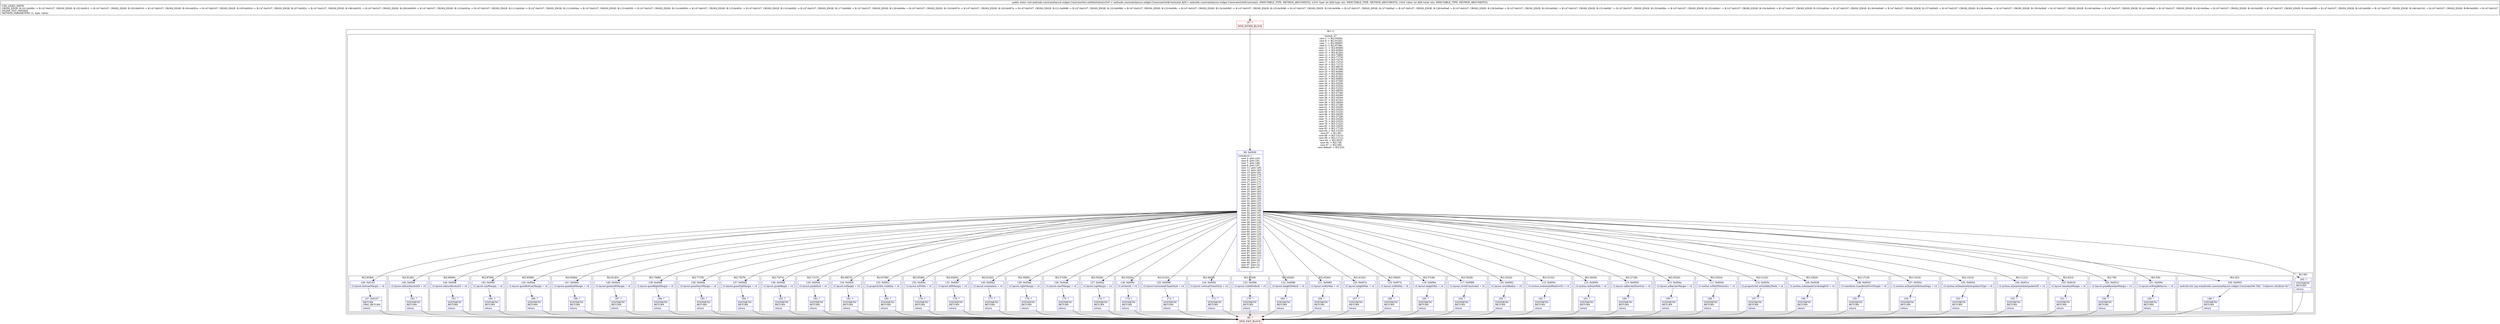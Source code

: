 digraph "CFG forandroidx.constraintlayout.widget.ConstraintSet.setDeltaValue(Landroidx\/constraintlayout\/widget\/ConstraintSet$Constraint;II)V" {
subgraph cluster_Region_1706098548 {
label = "R(1:1)";
node [shape=record,color=blue];
subgraph cluster_SwitchRegion_510970892 {
label = "Switch: 47
 case 2 -> R(2:93|94)
 case 6 -> R(2:91|92)
 case 7 -> R(2:89|90)
 case 8 -> R(2:87|88)
 case 11 -> R(2:85|86)
 case 12 -> R(2:83|84)
 case 13 -> R(2:81|82)
 case 14 -> R(2:79|80)
 case 15 -> R(2:77|78)
 case 16 -> R(2:75|76)
 case 17 -> R(2:73|74)
 case 18 -> R(2:71|72)
 case 21 -> R(2:69|70)
 case 22 -> R(2:67|68)
 case 23 -> R(2:65|66)
 case 24 -> R(2:63|64)
 case 27 -> R(2:61|62)
 case 28 -> R(2:59|60)
 case 31 -> R(2:57|58)
 case 34 -> R(2:55|56)
 case 38 -> R(2:53|54)
 case 41 -> R(2:51|52)
 case 42 -> R(2:49|50)
 case 54 -> R(2:47|48)
 case 55 -> R(2:45|46)
 case 56 -> R(2:43|44)
 case 57 -> R(2:41|42)
 case 58 -> R(2:39|40)
 case 59 -> R(2:37|38)
 case 61 -> R(2:35|36)
 case 62 -> R(2:33|34)
 case 64 -> R(2:31|32)
 case 66 -> R(2:29|30)
 case 72 -> R(2:27|28)
 case 73 -> R(2:25|26)
 case 76 -> R(2:23|24)
 case 78 -> R(2:21|22)
 case 82 -> R(2:19|20)
 case 83 -> R(2:17|18)
 case 84 -> R(2:15|16)
 case 87 -> R(1:95)
 case 88 -> R(2:13|14)
 case 89 -> R(2:11|12)
 case 93 -> R(2:9|10)
 case 94 -> R(2:7|8)
 case 97 -> R(2:5|6)
 case default -> R(2:2|3)";
node [shape=record,color=blue];
Node_99 [shape=record,label="{99\:\ 0x0000|switch(r3) \{\l    case 2: goto L93;\l    case 6: goto L91;\l    case 7: goto L89;\l    case 8: goto L87;\l    case 11: goto L85;\l    case 12: goto L83;\l    case 13: goto L81;\l    case 14: goto L79;\l    case 15: goto L77;\l    case 16: goto L75;\l    case 17: goto L73;\l    case 18: goto L71;\l    case 21: goto L69;\l    case 22: goto L67;\l    case 23: goto L65;\l    case 24: goto L63;\l    case 27: goto L61;\l    case 28: goto L59;\l    case 31: goto L57;\l    case 34: goto L55;\l    case 38: goto L53;\l    case 41: goto L51;\l    case 42: goto L49;\l    case 54: goto L47;\l    case 55: goto L45;\l    case 56: goto L43;\l    case 57: goto L41;\l    case 58: goto L39;\l    case 59: goto L37;\l    case 61: goto L35;\l    case 62: goto L33;\l    case 64: goto L31;\l    case 66: goto L29;\l    case 72: goto L27;\l    case 73: goto L25;\l    case 76: goto L23;\l    case 78: goto L21;\l    case 82: goto L19;\l    case 83: goto L17;\l    case 84: goto L15;\l    case 87: goto L95;\l    case 88: goto L13;\l    case 89: goto L11;\l    case 93: goto L9;\l    case 94: goto L7;\l    case 97: goto L5;\l    default: goto L2;\l\}\l}"];
subgraph cluster_Region_1580175855 {
label = "R(2:93|94)";
node [shape=record,color=blue];
Node_146 [shape=record,label="{146\:\ 0x0102|r2.layout.bottomMargin = r4\l}"];
Node_147 [shape=record,label="{147\:\ 0x0107|RETURN\lORIG_RETURN\l|return\l}"];
}
subgraph cluster_Region_1867465009 {
label = "R(2:91|92)";
node [shape=record,color=blue];
Node_145 [shape=record,label="{145\:\ 0x00fd|r2.layout.editorAbsoluteX = r4\l}"];
Node_192 [shape=record,label="{192\:\ ?|SYNTHETIC\lRETURN\l|return\l}"];
}
subgraph cluster_Region_224807155 {
label = "R(2:89|90)";
node [shape=record,color=blue];
Node_144 [shape=record,label="{144\:\ 0x00f8|r2.layout.editorAbsoluteY = r4\l}"];
Node_191 [shape=record,label="{191\:\ ?|SYNTHETIC\lRETURN\l|return\l}"];
}
subgraph cluster_Region_902488575 {
label = "R(2:87|88)";
node [shape=record,color=blue];
Node_143 [shape=record,label="{143\:\ 0x00f3|r2.layout.endMargin = r4\l}"];
Node_190 [shape=record,label="{190\:\ ?|SYNTHETIC\lRETURN\l|return\l}"];
}
subgraph cluster_Region_399027776 {
label = "R(2:85|86)";
node [shape=record,color=blue];
Node_142 [shape=record,label="{142\:\ 0x00ee|r2.layout.goneBottomMargin = r4\l}"];
Node_189 [shape=record,label="{189\:\ ?|SYNTHETIC\lRETURN\l|return\l}"];
}
subgraph cluster_Region_35337025 {
label = "R(2:83|84)";
node [shape=record,color=blue];
Node_141 [shape=record,label="{141\:\ 0x00e9|r2.layout.goneEndMargin = r4\l}"];
Node_188 [shape=record,label="{188\:\ ?|SYNTHETIC\lRETURN\l|return\l}"];
}
subgraph cluster_Region_1032176161 {
label = "R(2:81|82)";
node [shape=record,color=blue];
Node_140 [shape=record,label="{140\:\ 0x00e4|r2.layout.goneLeftMargin = r4\l}"];
Node_187 [shape=record,label="{187\:\ ?|SYNTHETIC\lRETURN\l|return\l}"];
}
subgraph cluster_Region_1596066167 {
label = "R(2:79|80)";
node [shape=record,color=blue];
Node_139 [shape=record,label="{139\:\ 0x00df|r2.layout.goneRightMargin = r4\l}"];
Node_186 [shape=record,label="{186\:\ ?|SYNTHETIC\lRETURN\l|return\l}"];
}
subgraph cluster_Region_222955133 {
label = "R(2:77|78)";
node [shape=record,color=blue];
Node_138 [shape=record,label="{138\:\ 0x00da|r2.layout.goneStartMargin = r4\l}"];
Node_185 [shape=record,label="{185\:\ ?|SYNTHETIC\lRETURN\l|return\l}"];
}
subgraph cluster_Region_1443937710 {
label = "R(2:75|76)";
node [shape=record,color=blue];
Node_137 [shape=record,label="{137\:\ 0x00d5|r2.layout.goneTopMargin = r4\l}"];
Node_184 [shape=record,label="{184\:\ ?|SYNTHETIC\lRETURN\l|return\l}"];
}
subgraph cluster_Region_1159199111 {
label = "R(2:73|74)";
node [shape=record,color=blue];
Node_136 [shape=record,label="{136\:\ 0x00d0|r2.layout.guideBegin = r4\l}"];
Node_183 [shape=record,label="{183\:\ ?|SYNTHETIC\lRETURN\l|return\l}"];
}
subgraph cluster_Region_179382755 {
label = "R(2:71|72)";
node [shape=record,color=blue];
Node_135 [shape=record,label="{135\:\ 0x00cb|r2.layout.guideEnd = r4\l}"];
Node_182 [shape=record,label="{182\:\ ?|SYNTHETIC\lRETURN\l|return\l}"];
}
subgraph cluster_Region_1469427494 {
label = "R(2:69|70)";
node [shape=record,color=blue];
Node_134 [shape=record,label="{134\:\ 0x00c6|r2.layout.mHeight = r4\l}"];
Node_181 [shape=record,label="{181\:\ ?|SYNTHETIC\lRETURN\l|return\l}"];
}
subgraph cluster_Region_71009719 {
label = "R(2:67|68)";
node [shape=record,color=blue];
Node_133 [shape=record,label="{133\:\ 0x00c1|r2.propertySet.visibility = r4\l}"];
Node_180 [shape=record,label="{180\:\ ?|SYNTHETIC\lRETURN\l|return\l}"];
}
subgraph cluster_Region_2115669878 {
label = "R(2:65|66)";
node [shape=record,color=blue];
Node_132 [shape=record,label="{132\:\ 0x00bc|r2.layout.mWidth = r4\l}"];
Node_179 [shape=record,label="{179\:\ ?|SYNTHETIC\lRETURN\l|return\l}"];
}
subgraph cluster_Region_2112311143 {
label = "R(2:63|64)";
node [shape=record,color=blue];
Node_131 [shape=record,label="{131\:\ 0x00b7|r2.layout.leftMargin = r4\l}"];
Node_178 [shape=record,label="{178\:\ ?|SYNTHETIC\lRETURN\l|return\l}"];
}
subgraph cluster_Region_124859234 {
label = "R(2:61|62)";
node [shape=record,color=blue];
Node_130 [shape=record,label="{130\:\ 0x00b2|r2.layout.orientation = r4\l}"];
Node_177 [shape=record,label="{177\:\ ?|SYNTHETIC\lRETURN\l|return\l}"];
}
subgraph cluster_Region_1597970438 {
label = "R(2:59|60)";
node [shape=record,color=blue];
Node_129 [shape=record,label="{129\:\ 0x00ad|r2.layout.rightMargin = r4\l}"];
Node_176 [shape=record,label="{176\:\ ?|SYNTHETIC\lRETURN\l|return\l}"];
}
subgraph cluster_Region_1978944936 {
label = "R(2:57|58)";
node [shape=record,color=blue];
Node_128 [shape=record,label="{128\:\ 0x00a8|r2.layout.startMargin = r4\l}"];
Node_175 [shape=record,label="{175\:\ ?|SYNTHETIC\lRETURN\l|return\l}"];
}
subgraph cluster_Region_841988102 {
label = "R(2:55|56)";
node [shape=record,color=blue];
Node_127 [shape=record,label="{127\:\ 0x00a2|r2.layout.topMargin = r4\l}"];
Node_174 [shape=record,label="{174\:\ ?|SYNTHETIC\lRETURN\l|return\l}"];
}
subgraph cluster_Region_1011574530 {
label = "R(2:53|54)";
node [shape=record,color=blue];
Node_126 [shape=record,label="{126\:\ 0x009e|r2.mViewId = r4\l}"];
Node_173 [shape=record,label="{173\:\ ?|SYNTHETIC\lRETURN\l|return\l}"];
}
subgraph cluster_Region_454277029 {
label = "R(2:51|52)";
node [shape=record,color=blue];
Node_125 [shape=record,label="{125\:\ 0x0098|r2.layout.horizontalChainStyle = r4\l}"];
Node_172 [shape=record,label="{172\:\ ?|SYNTHETIC\lRETURN\l|return\l}"];
}
subgraph cluster_Region_1289564258 {
label = "R(2:49|50)";
node [shape=record,color=blue];
Node_124 [shape=record,label="{124\:\ 0x0092|r2.layout.verticalChainStyle = r4\l}"];
Node_171 [shape=record,label="{171\:\ ?|SYNTHETIC\lRETURN\l|return\l}"];
}
subgraph cluster_Region_66932343 {
label = "R(2:47|48)";
node [shape=record,color=blue];
Node_123 [shape=record,label="{123\:\ 0x008c|r2.layout.widthDefault = r4\l}"];
Node_170 [shape=record,label="{170\:\ ?|SYNTHETIC\lRETURN\l|return\l}"];
}
subgraph cluster_Region_1693010557 {
label = "R(2:45|46)";
node [shape=record,color=blue];
Node_122 [shape=record,label="{122\:\ 0x0086|r2.layout.heightDefault = r4\l}"];
Node_169 [shape=record,label="{169\:\ ?|SYNTHETIC\lRETURN\l|return\l}"];
}
subgraph cluster_Region_1648457690 {
label = "R(2:43|44)";
node [shape=record,color=blue];
Node_121 [shape=record,label="{121\:\ 0x0080|r2.layout.widthMax = r4\l}"];
Node_168 [shape=record,label="{168\:\ ?|SYNTHETIC\lRETURN\l|return\l}"];
}
subgraph cluster_Region_1194984912 {
label = "R(2:41|42)";
node [shape=record,color=blue];
Node_120 [shape=record,label="{120\:\ 0x007a|r2.layout.heightMax = r4\l}"];
Node_167 [shape=record,label="{167\:\ ?|SYNTHETIC\lRETURN\l|return\l}"];
}
subgraph cluster_Region_777876918 {
label = "R(2:39|40)";
node [shape=record,color=blue];
Node_119 [shape=record,label="{119\:\ 0x0074|r2.layout.widthMin = r4\l}"];
Node_166 [shape=record,label="{166\:\ ?|SYNTHETIC\lRETURN\l|return\l}"];
}
subgraph cluster_Region_13203618 {
label = "R(2:37|38)";
node [shape=record,color=blue];
Node_118 [shape=record,label="{118\:\ 0x006e|r2.layout.heightMin = r4\l}"];
Node_165 [shape=record,label="{165\:\ ?|SYNTHETIC\lRETURN\l|return\l}"];
}
subgraph cluster_Region_1767846086 {
label = "R(2:35|36)";
node [shape=record,color=blue];
Node_117 [shape=record,label="{117\:\ 0x0068|r2.layout.circleConstraint = r4\l}"];
Node_164 [shape=record,label="{164\:\ ?|SYNTHETIC\lRETURN\l|return\l}"];
}
subgraph cluster_Region_2128395448 {
label = "R(2:33|34)";
node [shape=record,color=blue];
Node_116 [shape=record,label="{116\:\ 0x0062|r2.layout.circleRadius = r4\l}"];
Node_163 [shape=record,label="{163\:\ ?|SYNTHETIC\lRETURN\l|return\l}"];
}
subgraph cluster_Region_996771344 {
label = "R(2:31|32)";
node [shape=record,color=blue];
Node_115 [shape=record,label="{115\:\ 0x005c|r2.motion.mAnimateRelativeTo = r4\l}"];
Node_162 [shape=record,label="{162\:\ ?|SYNTHETIC\lRETURN\l|return\l}"];
}
subgraph cluster_Region_1890510263 {
label = "R(2:29|30)";
node [shape=record,color=blue];
Node_114 [shape=record,label="{114\:\ 0x0056|r2.motion.mDrawPath = r4\l}"];
Node_161 [shape=record,label="{161\:\ ?|SYNTHETIC\lRETURN\l|return\l}"];
}
subgraph cluster_Region_1617371748 {
label = "R(2:27|28)";
node [shape=record,color=blue];
Node_113 [shape=record,label="{113\:\ 0x0050|r2.layout.mBarrierDirection = r4\l}"];
Node_160 [shape=record,label="{160\:\ ?|SYNTHETIC\lRETURN\l|return\l}"];
}
subgraph cluster_Region_2076539820 {
label = "R(2:25|26)";
node [shape=record,color=blue];
Node_112 [shape=record,label="{112\:\ 0x004a|r2.layout.mBarrierMargin = r4\l}"];
Node_159 [shape=record,label="{159\:\ ?|SYNTHETIC\lRETURN\l|return\l}"];
}
subgraph cluster_Region_216738754 {
label = "R(2:23|24)";
node [shape=record,color=blue];
Node_111 [shape=record,label="{111\:\ 0x0044|r2.motion.mPathMotionArc = r4\l}"];
Node_158 [shape=record,label="{158\:\ ?|SYNTHETIC\lRETURN\l|return\l}"];
}
subgraph cluster_Region_200275125 {
label = "R(2:21|22)";
node [shape=record,color=blue];
Node_110 [shape=record,label="{110\:\ 0x003e|r2.propertySet.mVisibilityMode = r4\l}"];
Node_157 [shape=record,label="{157\:\ ?|SYNTHETIC\lRETURN\l|return\l}"];
}
subgraph cluster_Region_1380094894 {
label = "R(2:19|20)";
node [shape=record,color=blue];
Node_109 [shape=record,label="{109\:\ 0x0038|r2.motion.mAnimateCircleAngleTo = r4\l}"];
Node_156 [shape=record,label="{156\:\ ?|SYNTHETIC\lRETURN\l|return\l}"];
}
subgraph cluster_Region_34249297 {
label = "R(2:17|18)";
node [shape=record,color=blue];
Node_108 [shape=record,label="{108\:\ 0x0032|r2.transform.transformPivotTarget = r4\l}"];
Node_155 [shape=record,label="{155\:\ ?|SYNTHETIC\lRETURN\l|return\l}"];
}
subgraph cluster_Region_1474958569 {
label = "R(2:15|16)";
node [shape=record,color=blue];
Node_107 [shape=record,label="{107\:\ 0x002c|r2.motion.mQuantizeMotionSteps = r4\l}"];
Node_154 [shape=record,label="{154\:\ ?|SYNTHETIC\lRETURN\l|return\l}"];
}
subgraph cluster_Region_592709885 {
label = "R(1:95)";
node [shape=record,color=blue];
Node_193 [shape=record,label="{193\:\ ?|SYNTHETIC\lRETURN\l|return\l}"];
}
subgraph cluster_Region_1707942106 {
label = "R(2:13|14)";
node [shape=record,color=blue];
Node_105 [shape=record,label="{105\:\ 0x0024|r2.motion.mQuantizeInterpolatorType = r4\l}"];
Node_153 [shape=record,label="{153\:\ ?|SYNTHETIC\lRETURN\l|return\l}"];
}
subgraph cluster_Region_860091936 {
label = "R(2:11|12)";
node [shape=record,color=blue];
Node_104 [shape=record,label="{104\:\ 0x001e|r2.motion.mQuantizeInterpolatorID = r4\l}"];
Node_152 [shape=record,label="{152\:\ ?|SYNTHETIC\lRETURN\l|return\l}"];
}
subgraph cluster_Region_873067005 {
label = "R(2:9|10)";
node [shape=record,color=blue];
Node_103 [shape=record,label="{103\:\ 0x0018|r2.layout.baselineMargin = r4\l}"];
Node_151 [shape=record,label="{151\:\ ?|SYNTHETIC\lRETURN\l|return\l}"];
}
subgraph cluster_Region_924390497 {
label = "R(2:7|8)";
node [shape=record,color=blue];
Node_102 [shape=record,label="{102\:\ 0x0012|r2.layout.goneBaselineMargin = r4\l}"];
Node_150 [shape=record,label="{150\:\ ?|SYNTHETIC\lRETURN\l|return\l}"];
}
subgraph cluster_Region_996030888 {
label = "R(2:5|6)";
node [shape=record,color=blue];
Node_101 [shape=record,label="{101\:\ 0x000c|r2.layout.mWrapBehavior = r4\l}"];
Node_149 [shape=record,label="{149\:\ ?|SYNTHETIC\lRETURN\l|return\l}"];
}
subgraph cluster_Region_385890837 {
label = "R(2:2|3)";
node [shape=record,color=blue];
Node_100 [shape=record,label="{100\:\ 0x0003|android.util.Log.w(androidx.constraintlayout.widget.ConstraintSet.TAG, \"Unknown attribute 0x\")\l}"];
Node_148 [shape=record,label="{148\:\ ?|SYNTHETIC\lRETURN\l|return\l}"];
}
}
}
Node_97 [shape=record,color=red,label="{97\:\ ?|MTH_ENTER_BLOCK\l}"];
Node_98 [shape=record,color=red,label="{98\:\ ?|MTH_EXIT_BLOCK\l}"];
MethodNode[shape=record,label="{public static void androidx.constraintlayout.widget.ConstraintSet.setDeltaValue((r2v0 'c' androidx.constraintlayout.widget.ConstraintSet$Constraint A[D('c' androidx.constraintlayout.widget.ConstraintSet$Constraint), IMMUTABLE_TYPE, METHOD_ARGUMENT]), (r3v0 'type' int A[D('type' int), IMMUTABLE_TYPE, METHOD_ARGUMENT]), (r4v0 'value' int A[D('value' int), IMMUTABLE_TYPE, METHOD_ARGUMENT]))  | USE_LINES_HINTS\lCROSS_EDGE: B:101:0x000c \-\> B:147:0x0107, CROSS_EDGE: B:102:0x0012 \-\> B:147:0x0107, CROSS_EDGE: B:103:0x0018 \-\> B:147:0x0107, CROSS_EDGE: B:104:0x001e \-\> B:147:0x0107, CROSS_EDGE: B:105:0x0024 \-\> B:147:0x0107, CROSS_EDGE: B:107:0x002c \-\> B:147:0x0107, CROSS_EDGE: B:108:0x0032 \-\> B:147:0x0107, CROSS_EDGE: B:109:0x0038 \-\> B:147:0x0107, CROSS_EDGE: B:110:0x003e \-\> B:147:0x0107, CROSS_EDGE: B:111:0x0044 \-\> B:147:0x0107, CROSS_EDGE: B:112:0x004a \-\> B:147:0x0107, CROSS_EDGE: B:113:0x0050 \-\> B:147:0x0107, CROSS_EDGE: B:114:0x0056 \-\> B:147:0x0107, CROSS_EDGE: B:115:0x005c \-\> B:147:0x0107, CROSS_EDGE: B:116:0x0062 \-\> B:147:0x0107, CROSS_EDGE: B:117:0x0068 \-\> B:147:0x0107, CROSS_EDGE: B:118:0x006e \-\> B:147:0x0107, CROSS_EDGE: B:119:0x0074 \-\> B:147:0x0107, CROSS_EDGE: B:120:0x007a \-\> B:147:0x0107, CROSS_EDGE: B:121:0x0080 \-\> B:147:0x0107, CROSS_EDGE: B:122:0x0086 \-\> B:147:0x0107, CROSS_EDGE: B:123:0x008c \-\> B:147:0x0107, CROSS_EDGE: B:124:0x0092 \-\> B:147:0x0107, CROSS_EDGE: B:125:0x0098 \-\> B:147:0x0107, CROSS_EDGE: B:126:0x009e \-\> B:147:0x0107, CROSS_EDGE: B:127:0x00a2 \-\> B:147:0x0107, CROSS_EDGE: B:128:0x00a8 \-\> B:147:0x0107, CROSS_EDGE: B:129:0x00ad \-\> B:147:0x0107, CROSS_EDGE: B:130:0x00b2 \-\> B:147:0x0107, CROSS_EDGE: B:131:0x00b7 \-\> B:147:0x0107, CROSS_EDGE: B:132:0x00bc \-\> B:147:0x0107, CROSS_EDGE: B:133:0x00c1 \-\> B:147:0x0107, CROSS_EDGE: B:134:0x00c6 \-\> B:147:0x0107, CROSS_EDGE: B:135:0x00cb \-\> B:147:0x0107, CROSS_EDGE: B:136:0x00d0 \-\> B:147:0x0107, CROSS_EDGE: B:137:0x00d5 \-\> B:147:0x0107, CROSS_EDGE: B:138:0x00da \-\> B:147:0x0107, CROSS_EDGE: B:139:0x00df \-\> B:147:0x0107, CROSS_EDGE: B:140:0x00e4 \-\> B:147:0x0107, CROSS_EDGE: B:141:0x00e9 \-\> B:147:0x0107, CROSS_EDGE: B:142:0x00ee \-\> B:147:0x0107, CROSS_EDGE: B:143:0x00f3 \-\> B:147:0x0107, CROSS_EDGE: B:144:0x00f8 \-\> B:147:0x0107, CROSS_EDGE: B:145:0x00fd \-\> B:147:0x0107, CROSS_EDGE: B:146:0x0102 \-\> B:147:0x0107, CROSS_EDGE: B:99:0x0000 \-\> B:147:0x0107\lINLINE_NOT_NEEDED\lMETHOD_PARAMETERS: [c, type, value]\l}"];
MethodNode -> Node_97;Node_99 -> Node_100;
Node_99 -> Node_101;
Node_99 -> Node_102;
Node_99 -> Node_103;
Node_99 -> Node_104;
Node_99 -> Node_105;
Node_99 -> Node_107;
Node_99 -> Node_108;
Node_99 -> Node_109;
Node_99 -> Node_110;
Node_99 -> Node_111;
Node_99 -> Node_112;
Node_99 -> Node_113;
Node_99 -> Node_114;
Node_99 -> Node_115;
Node_99 -> Node_116;
Node_99 -> Node_117;
Node_99 -> Node_118;
Node_99 -> Node_119;
Node_99 -> Node_120;
Node_99 -> Node_121;
Node_99 -> Node_122;
Node_99 -> Node_123;
Node_99 -> Node_124;
Node_99 -> Node_125;
Node_99 -> Node_126;
Node_99 -> Node_127;
Node_99 -> Node_128;
Node_99 -> Node_129;
Node_99 -> Node_130;
Node_99 -> Node_131;
Node_99 -> Node_132;
Node_99 -> Node_133;
Node_99 -> Node_134;
Node_99 -> Node_135;
Node_99 -> Node_136;
Node_99 -> Node_137;
Node_99 -> Node_138;
Node_99 -> Node_139;
Node_99 -> Node_140;
Node_99 -> Node_141;
Node_99 -> Node_142;
Node_99 -> Node_143;
Node_99 -> Node_144;
Node_99 -> Node_145;
Node_99 -> Node_146;
Node_99 -> Node_193;
Node_146 -> Node_147;
Node_147 -> Node_98;
Node_145 -> Node_192;
Node_192 -> Node_98;
Node_144 -> Node_191;
Node_191 -> Node_98;
Node_143 -> Node_190;
Node_190 -> Node_98;
Node_142 -> Node_189;
Node_189 -> Node_98;
Node_141 -> Node_188;
Node_188 -> Node_98;
Node_140 -> Node_187;
Node_187 -> Node_98;
Node_139 -> Node_186;
Node_186 -> Node_98;
Node_138 -> Node_185;
Node_185 -> Node_98;
Node_137 -> Node_184;
Node_184 -> Node_98;
Node_136 -> Node_183;
Node_183 -> Node_98;
Node_135 -> Node_182;
Node_182 -> Node_98;
Node_134 -> Node_181;
Node_181 -> Node_98;
Node_133 -> Node_180;
Node_180 -> Node_98;
Node_132 -> Node_179;
Node_179 -> Node_98;
Node_131 -> Node_178;
Node_178 -> Node_98;
Node_130 -> Node_177;
Node_177 -> Node_98;
Node_129 -> Node_176;
Node_176 -> Node_98;
Node_128 -> Node_175;
Node_175 -> Node_98;
Node_127 -> Node_174;
Node_174 -> Node_98;
Node_126 -> Node_173;
Node_173 -> Node_98;
Node_125 -> Node_172;
Node_172 -> Node_98;
Node_124 -> Node_171;
Node_171 -> Node_98;
Node_123 -> Node_170;
Node_170 -> Node_98;
Node_122 -> Node_169;
Node_169 -> Node_98;
Node_121 -> Node_168;
Node_168 -> Node_98;
Node_120 -> Node_167;
Node_167 -> Node_98;
Node_119 -> Node_166;
Node_166 -> Node_98;
Node_118 -> Node_165;
Node_165 -> Node_98;
Node_117 -> Node_164;
Node_164 -> Node_98;
Node_116 -> Node_163;
Node_163 -> Node_98;
Node_115 -> Node_162;
Node_162 -> Node_98;
Node_114 -> Node_161;
Node_161 -> Node_98;
Node_113 -> Node_160;
Node_160 -> Node_98;
Node_112 -> Node_159;
Node_159 -> Node_98;
Node_111 -> Node_158;
Node_158 -> Node_98;
Node_110 -> Node_157;
Node_157 -> Node_98;
Node_109 -> Node_156;
Node_156 -> Node_98;
Node_108 -> Node_155;
Node_155 -> Node_98;
Node_107 -> Node_154;
Node_154 -> Node_98;
Node_193 -> Node_98;
Node_105 -> Node_153;
Node_153 -> Node_98;
Node_104 -> Node_152;
Node_152 -> Node_98;
Node_103 -> Node_151;
Node_151 -> Node_98;
Node_102 -> Node_150;
Node_150 -> Node_98;
Node_101 -> Node_149;
Node_149 -> Node_98;
Node_100 -> Node_148;
Node_148 -> Node_98;
Node_97 -> Node_99;
}

